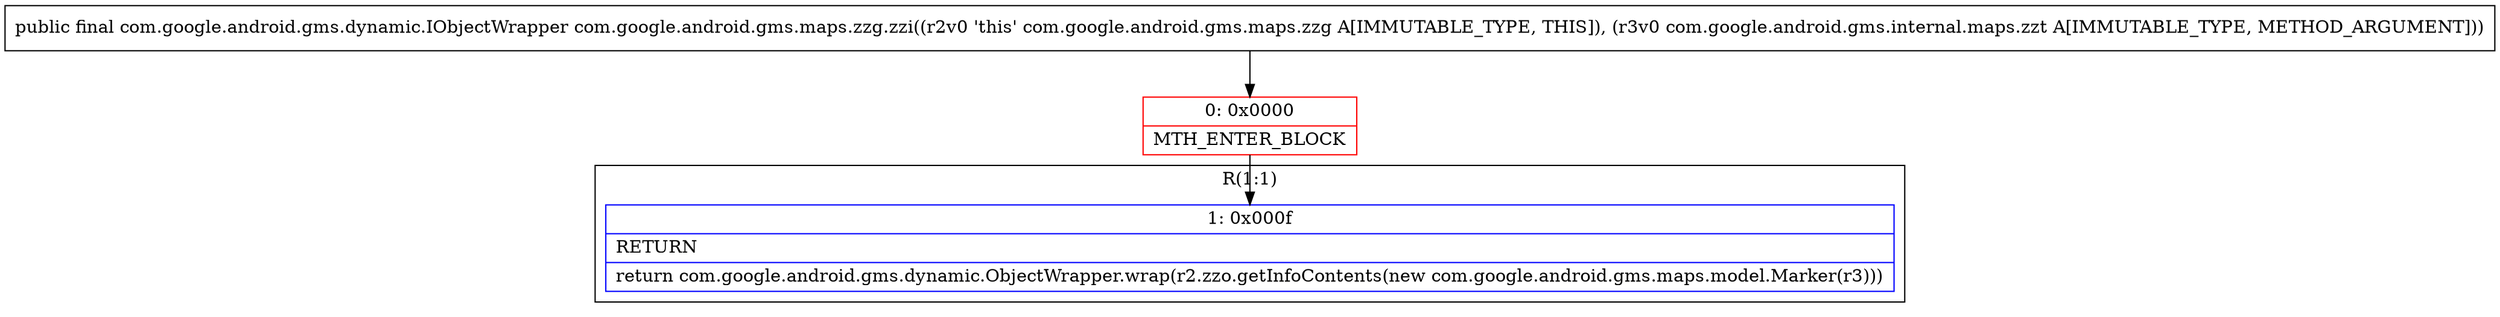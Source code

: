 digraph "CFG forcom.google.android.gms.maps.zzg.zzi(Lcom\/google\/android\/gms\/internal\/maps\/zzt;)Lcom\/google\/android\/gms\/dynamic\/IObjectWrapper;" {
subgraph cluster_Region_1787214278 {
label = "R(1:1)";
node [shape=record,color=blue];
Node_1 [shape=record,label="{1\:\ 0x000f|RETURN\l|return com.google.android.gms.dynamic.ObjectWrapper.wrap(r2.zzo.getInfoContents(new com.google.android.gms.maps.model.Marker(r3)))\l}"];
}
Node_0 [shape=record,color=red,label="{0\:\ 0x0000|MTH_ENTER_BLOCK\l}"];
MethodNode[shape=record,label="{public final com.google.android.gms.dynamic.IObjectWrapper com.google.android.gms.maps.zzg.zzi((r2v0 'this' com.google.android.gms.maps.zzg A[IMMUTABLE_TYPE, THIS]), (r3v0 com.google.android.gms.internal.maps.zzt A[IMMUTABLE_TYPE, METHOD_ARGUMENT])) }"];
MethodNode -> Node_0;
Node_0 -> Node_1;
}

